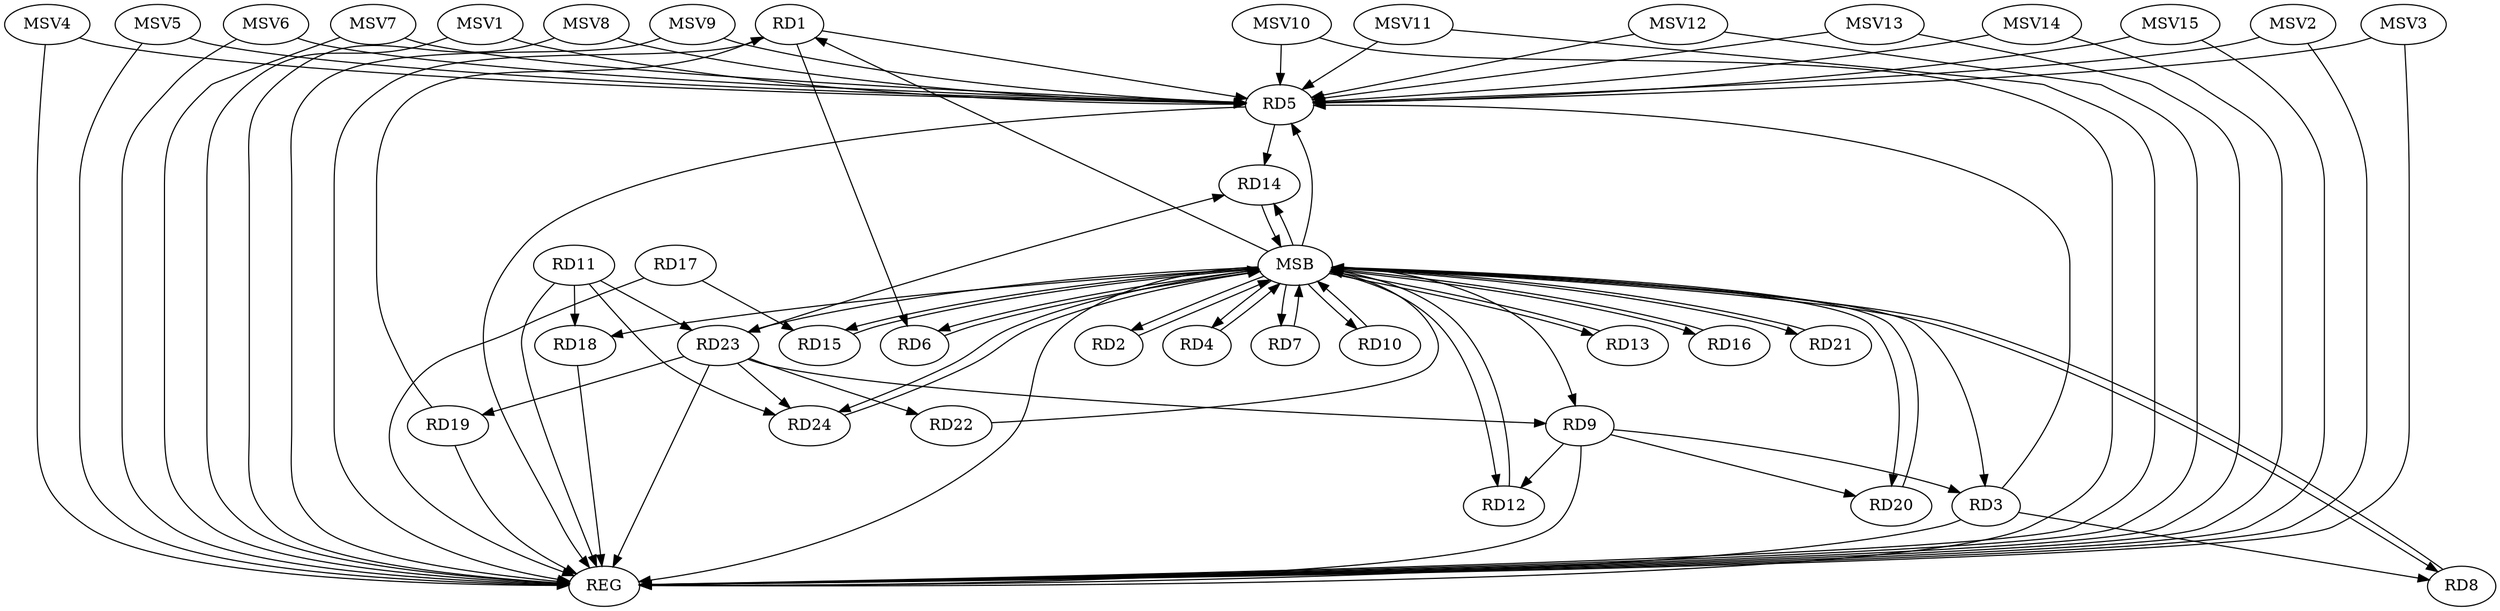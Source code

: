 strict digraph G {
  RD1 [ label="RD1" ];
  RD2 [ label="RD2" ];
  RD3 [ label="RD3" ];
  RD4 [ label="RD4" ];
  RD5 [ label="RD5" ];
  RD6 [ label="RD6" ];
  RD7 [ label="RD7" ];
  RD8 [ label="RD8" ];
  RD9 [ label="RD9" ];
  RD10 [ label="RD10" ];
  RD11 [ label="RD11" ];
  RD12 [ label="RD12" ];
  RD13 [ label="RD13" ];
  RD14 [ label="RD14" ];
  RD15 [ label="RD15" ];
  RD16 [ label="RD16" ];
  RD17 [ label="RD17" ];
  RD18 [ label="RD18" ];
  RD19 [ label="RD19" ];
  RD20 [ label="RD20" ];
  RD21 [ label="RD21" ];
  RD22 [ label="RD22" ];
  RD23 [ label="RD23" ];
  RD24 [ label="RD24" ];
  REG [ label="REG" ];
  MSB [ label="MSB" ];
  MSV1 [ label="MSV1" ];
  MSV2 [ label="MSV2" ];
  MSV3 [ label="MSV3" ];
  MSV4 [ label="MSV4" ];
  MSV5 [ label="MSV5" ];
  MSV6 [ label="MSV6" ];
  MSV7 [ label="MSV7" ];
  MSV8 [ label="MSV8" ];
  MSV9 [ label="MSV9" ];
  MSV10 [ label="MSV10" ];
  MSV11 [ label="MSV11" ];
  MSV12 [ label="MSV12" ];
  MSV13 [ label="MSV13" ];
  MSV14 [ label="MSV14" ];
  MSV15 [ label="MSV15" ];
  RD1 -> RD5;
  RD1 -> RD6;
  RD19 -> RD1;
  RD3 -> RD5;
  RD3 -> RD8;
  RD9 -> RD3;
  RD5 -> RD14;
  RD9 -> RD12;
  RD9 -> RD20;
  RD23 -> RD9;
  RD11 -> RD18;
  RD11 -> RD23;
  RD11 -> RD24;
  RD23 -> RD14;
  RD17 -> RD15;
  RD23 -> RD19;
  RD23 -> RD22;
  RD23 -> RD24;
  RD1 -> REG;
  RD3 -> REG;
  RD5 -> REG;
  RD9 -> REG;
  RD11 -> REG;
  RD17 -> REG;
  RD18 -> REG;
  RD19 -> REG;
  RD23 -> REG;
  RD2 -> MSB;
  MSB -> RD10;
  MSB -> RD15;
  MSB -> RD16;
  MSB -> RD20;
  MSB -> REG;
  RD4 -> MSB;
  MSB -> RD7;
  MSB -> RD8;
  MSB -> RD24;
  RD6 -> MSB;
  MSB -> RD3;
  MSB -> RD4;
  MSB -> RD12;
  RD7 -> MSB;
  MSB -> RD6;
  RD8 -> MSB;
  MSB -> RD2;
  MSB -> RD21;
  RD10 -> MSB;
  MSB -> RD5;
  MSB -> RD13;
  MSB -> RD14;
  RD12 -> MSB;
  MSB -> RD23;
  RD13 -> MSB;
  MSB -> RD9;
  RD14 -> MSB;
  RD15 -> MSB;
  MSB -> RD1;
  RD16 -> MSB;
  RD20 -> MSB;
  RD21 -> MSB;
  MSB -> RD18;
  RD22 -> MSB;
  RD24 -> MSB;
  MSV1 -> RD5;
  MSV1 -> REG;
  MSV2 -> RD5;
  MSV2 -> REG;
  MSV3 -> RD5;
  MSV4 -> RD5;
  MSV3 -> REG;
  MSV4 -> REG;
  MSV5 -> RD5;
  MSV5 -> REG;
  MSV6 -> RD5;
  MSV6 -> REG;
  MSV7 -> RD5;
  MSV7 -> REG;
  MSV8 -> RD5;
  MSV8 -> REG;
  MSV9 -> RD5;
  MSV10 -> RD5;
  MSV11 -> RD5;
  MSV9 -> REG;
  MSV10 -> REG;
  MSV11 -> REG;
  MSV12 -> RD5;
  MSV12 -> REG;
  MSV13 -> RD5;
  MSV14 -> RD5;
  MSV15 -> RD5;
  MSV13 -> REG;
  MSV14 -> REG;
  MSV15 -> REG;
}
